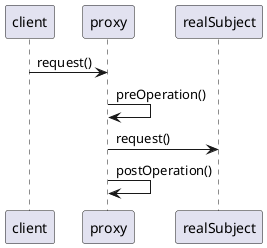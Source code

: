 @startuml
client -> proxy: request()
proxy -> proxy: preOperation()
proxy -> realSubject: request()
proxy -> proxy: postOperation()
@enduml